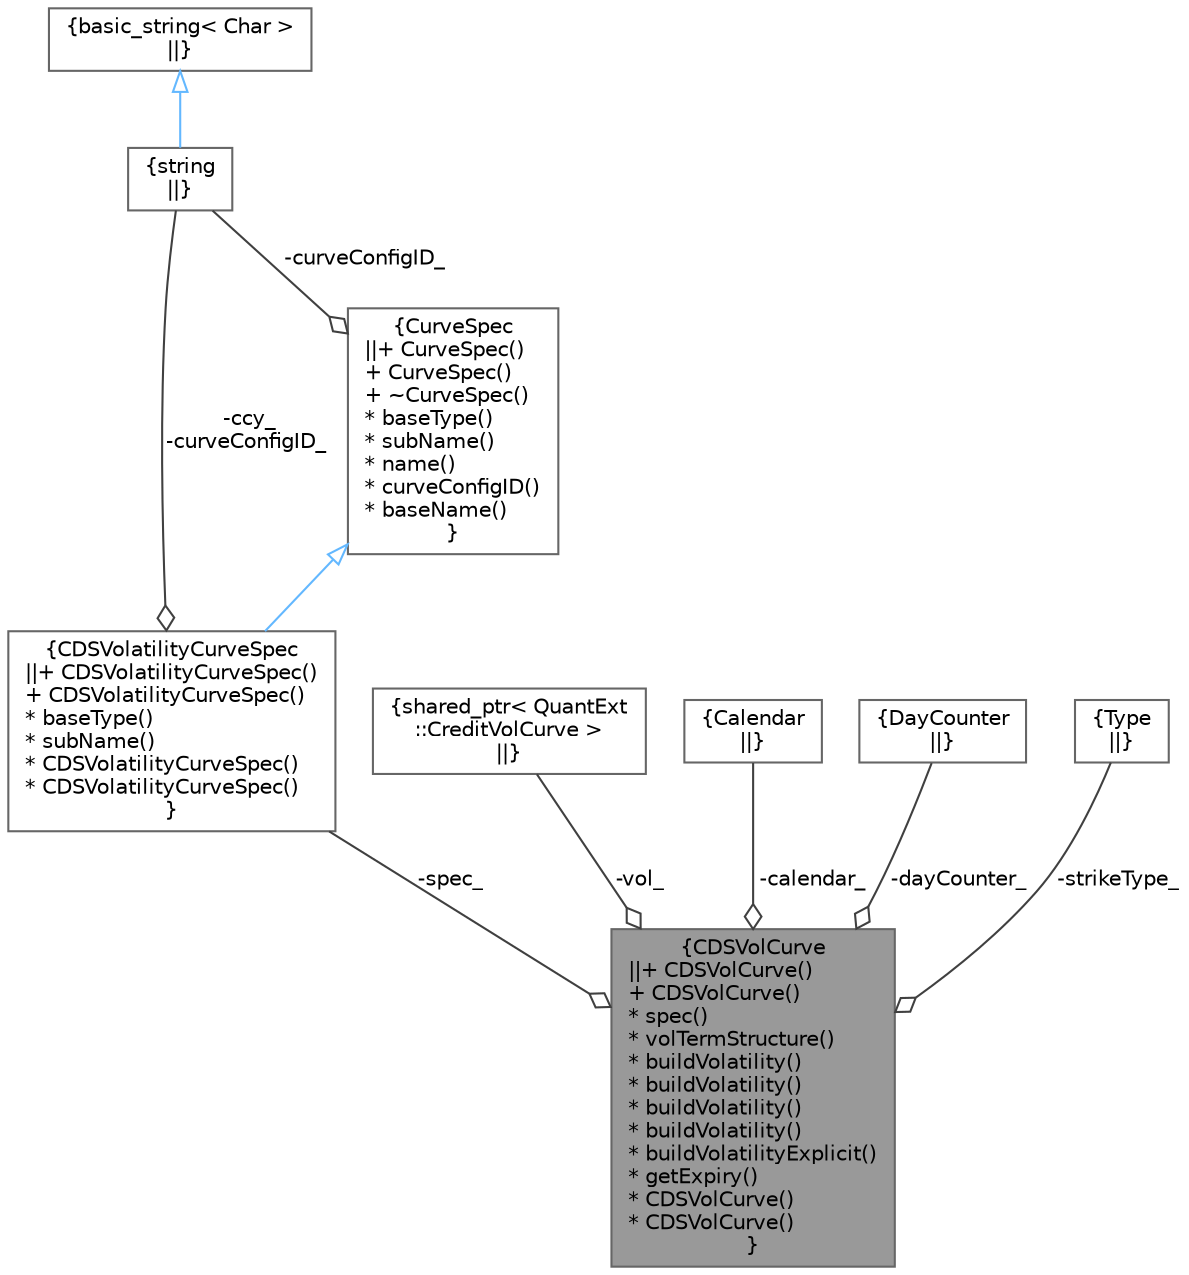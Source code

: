 digraph "CDSVolCurve"
{
 // INTERACTIVE_SVG=YES
 // LATEX_PDF_SIZE
  bgcolor="transparent";
  edge [fontname=Helvetica,fontsize=10,labelfontname=Helvetica,labelfontsize=10];
  node [fontname=Helvetica,fontsize=10,shape=box,height=0.2,width=0.4];
  Node1 [label="{CDSVolCurve\n||+ CDSVolCurve()\l+ CDSVolCurve()\l* spec()\l* volTermStructure()\l* buildVolatility()\l* buildVolatility()\l* buildVolatility()\l* buildVolatility()\l* buildVolatilityExplicit()\l* getExpiry()\l* CDSVolCurve()\l* CDSVolCurve()\l}",height=0.2,width=0.4,color="gray40", fillcolor="grey60", style="filled", fontcolor="black",tooltip=" "];
  Node2 -> Node1 [color="grey25",style="solid",label=" -spec_" ,arrowhead="odiamond"];
  Node2 [label="{CDSVolatilityCurveSpec\n||+ CDSVolatilityCurveSpec()\l+ CDSVolatilityCurveSpec()\l* baseType()\l* subName()\l* CDSVolatilityCurveSpec()\l* CDSVolatilityCurveSpec()\l}",height=0.2,width=0.4,color="gray40", fillcolor="white", style="filled",URL="$classore_1_1data_1_1_c_d_s_volatility_curve_spec.html",tooltip="CDS Volatility curve description."];
  Node3 -> Node2 [dir="back",color="steelblue1",style="solid",arrowtail="onormal"];
  Node3 [label="{CurveSpec\n||+ CurveSpec()\l+ CurveSpec()\l+ ~CurveSpec()\l* baseType()\l* subName()\l* name()\l* curveConfigID()\l* baseName()\l}",height=0.2,width=0.4,color="gray40", fillcolor="white", style="filled",URL="$classore_1_1data_1_1_curve_spec.html",tooltip="Curve Specification."];
  Node4 -> Node3 [color="grey25",style="solid",label=" -curveConfigID_" ,arrowhead="odiamond"];
  Node4 [label="{string\n||}",height=0.2,width=0.4,color="gray40", fillcolor="white", style="filled",tooltip=" "];
  Node5 -> Node4 [dir="back",color="steelblue1",style="solid",arrowtail="onormal"];
  Node5 [label="{basic_string\< Char \>\n||}",height=0.2,width=0.4,color="gray40", fillcolor="white", style="filled",tooltip=" "];
  Node4 -> Node2 [color="grey25",style="solid",label=" -ccy_\n-curveConfigID_" ,arrowhead="odiamond"];
  Node6 -> Node1 [color="grey25",style="solid",label=" -vol_" ,arrowhead="odiamond"];
  Node6 [label="{shared_ptr\< QuantExt\l::CreditVolCurve \>\n||}",height=0.2,width=0.4,color="gray40", fillcolor="white", style="filled",tooltip=" "];
  Node7 -> Node1 [color="grey25",style="solid",label=" -calendar_" ,arrowhead="odiamond"];
  Node7 [label="{Calendar\n||}",height=0.2,width=0.4,color="gray40", fillcolor="white", style="filled",tooltip=" "];
  Node8 -> Node1 [color="grey25",style="solid",label=" -dayCounter_" ,arrowhead="odiamond"];
  Node8 [label="{DayCounter\n||}",height=0.2,width=0.4,color="gray40", fillcolor="white", style="filled",tooltip=" "];
  Node9 -> Node1 [color="grey25",style="solid",label=" -strikeType_" ,arrowhead="odiamond"];
  Node9 [label="{Type\n||}",height=0.2,width=0.4,color="gray40", fillcolor="white", style="filled",tooltip=" "];
}
